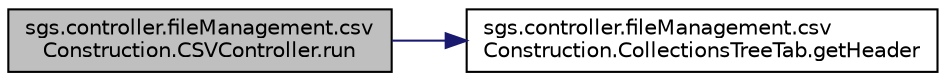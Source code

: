 digraph "sgs.controller.fileManagement.csvConstruction.CSVController.run"
{
  edge [fontname="Helvetica",fontsize="10",labelfontname="Helvetica",labelfontsize="10"];
  node [fontname="Helvetica",fontsize="10",shape=record];
  rankdir="LR";
  Node1 [label="sgs.controller.fileManagement.csv\lConstruction.CSVController.run",height=0.2,width=0.4,color="black", fillcolor="grey75", style="filled" fontcolor="black"];
  Node1 -> Node2 [color="midnightblue",fontsize="10",style="solid",fontname="Helvetica"];
  Node2 [label="sgs.controller.fileManagement.csv\lConstruction.CollectionsTreeTab.getHeader",height=0.2,width=0.4,color="black", fillcolor="white", style="filled",URL="$classsgs_1_1controller_1_1file_management_1_1csv_construction_1_1_collections_tree_tab.html#a4a7d39fc2df1f0e849e8537dc73c92bd"];
}

